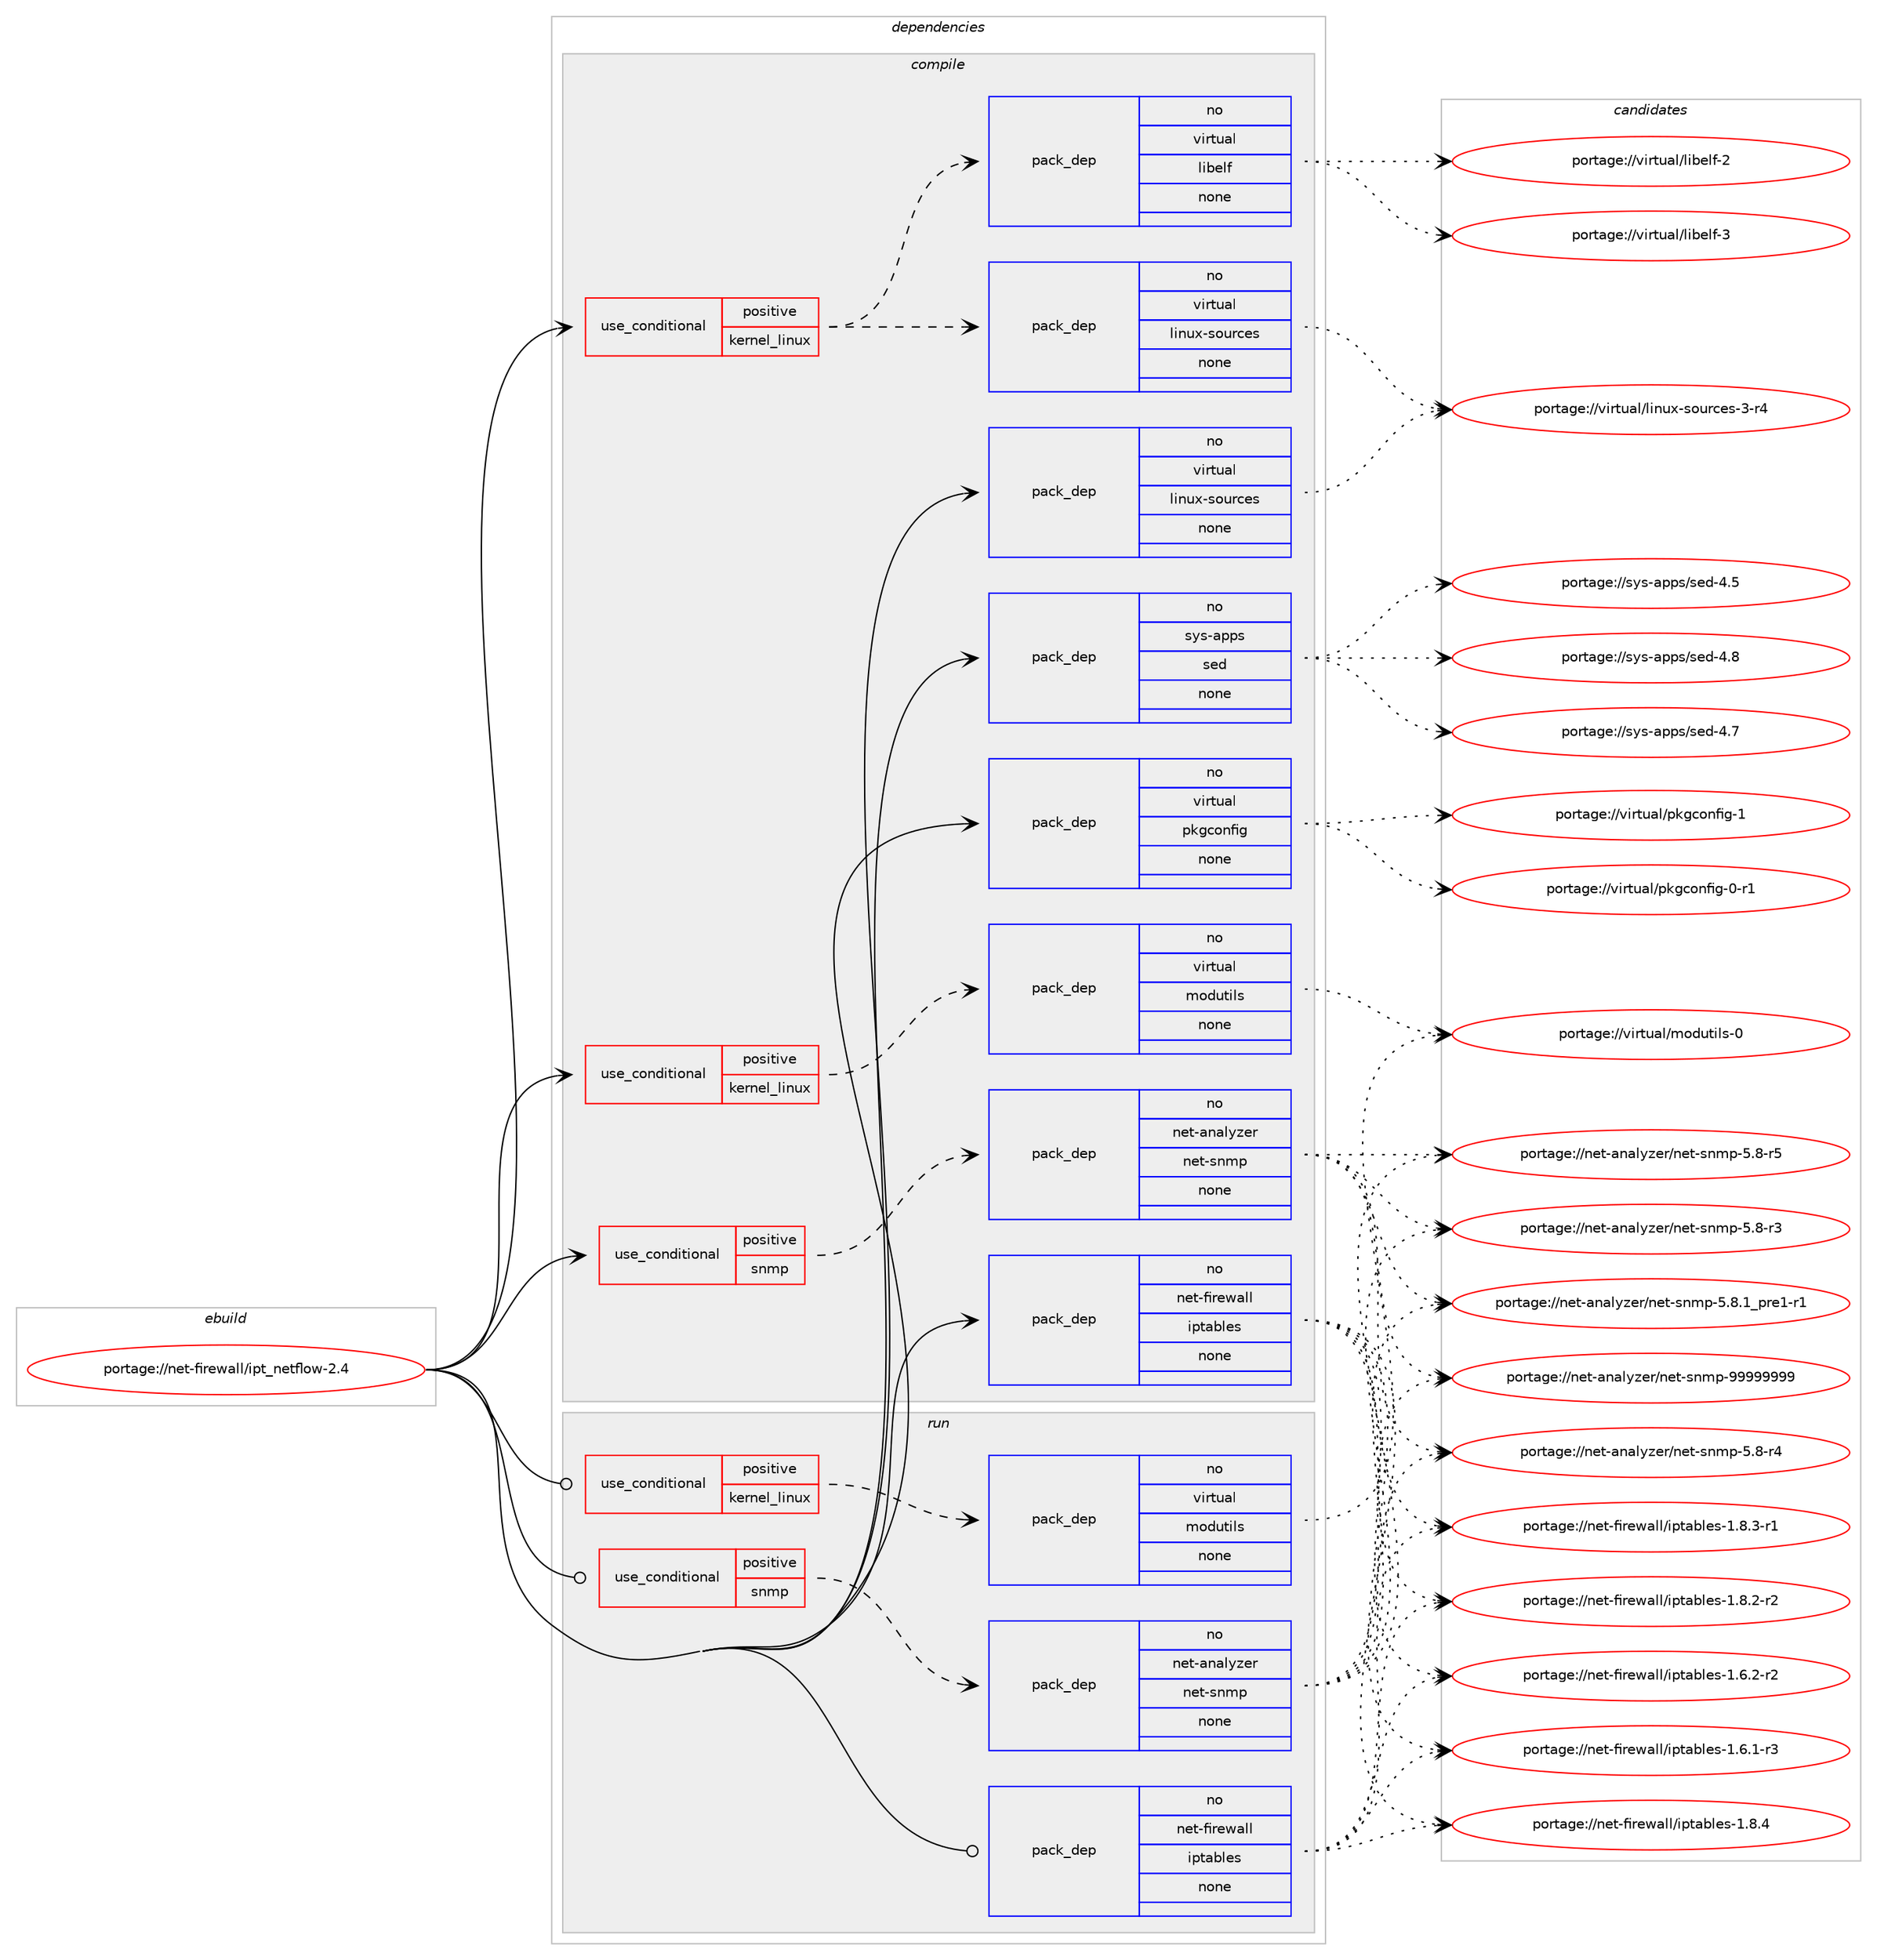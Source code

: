 digraph prolog {

# *************
# Graph options
# *************

newrank=true;
concentrate=true;
compound=true;
graph [rankdir=LR,fontname=Helvetica,fontsize=10,ranksep=1.5];#, ranksep=2.5, nodesep=0.2];
edge  [arrowhead=vee];
node  [fontname=Helvetica,fontsize=10];

# **********
# The ebuild
# **********

subgraph cluster_leftcol {
color=gray;
rank=same;
label=<<i>ebuild</i>>;
id [label="portage://net-firewall/ipt_netflow-2.4", color=red, width=4, href="../net-firewall/ipt_netflow-2.4.svg"];
}

# ****************
# The dependencies
# ****************

subgraph cluster_midcol {
color=gray;
label=<<i>dependencies</i>>;
subgraph cluster_compile {
fillcolor="#eeeeee";
style=filled;
label=<<i>compile</i>>;
subgraph cond33663 {
dependency153057 [label=<<TABLE BORDER="0" CELLBORDER="1" CELLSPACING="0" CELLPADDING="4"><TR><TD ROWSPAN="3" CELLPADDING="10">use_conditional</TD></TR><TR><TD>positive</TD></TR><TR><TD>kernel_linux</TD></TR></TABLE>>, shape=none, color=red];
subgraph pack116914 {
dependency153058 [label=<<TABLE BORDER="0" CELLBORDER="1" CELLSPACING="0" CELLPADDING="4" WIDTH="220"><TR><TD ROWSPAN="6" CELLPADDING="30">pack_dep</TD></TR><TR><TD WIDTH="110">no</TD></TR><TR><TD>virtual</TD></TR><TR><TD>linux-sources</TD></TR><TR><TD>none</TD></TR><TR><TD></TD></TR></TABLE>>, shape=none, color=blue];
}
dependency153057:e -> dependency153058:w [weight=20,style="dashed",arrowhead="vee"];
subgraph pack116915 {
dependency153059 [label=<<TABLE BORDER="0" CELLBORDER="1" CELLSPACING="0" CELLPADDING="4" WIDTH="220"><TR><TD ROWSPAN="6" CELLPADDING="30">pack_dep</TD></TR><TR><TD WIDTH="110">no</TD></TR><TR><TD>virtual</TD></TR><TR><TD>libelf</TD></TR><TR><TD>none</TD></TR><TR><TD></TD></TR></TABLE>>, shape=none, color=blue];
}
dependency153057:e -> dependency153059:w [weight=20,style="dashed",arrowhead="vee"];
}
id:e -> dependency153057:w [weight=20,style="solid",arrowhead="vee"];
subgraph cond33664 {
dependency153060 [label=<<TABLE BORDER="0" CELLBORDER="1" CELLSPACING="0" CELLPADDING="4"><TR><TD ROWSPAN="3" CELLPADDING="10">use_conditional</TD></TR><TR><TD>positive</TD></TR><TR><TD>kernel_linux</TD></TR></TABLE>>, shape=none, color=red];
subgraph pack116916 {
dependency153061 [label=<<TABLE BORDER="0" CELLBORDER="1" CELLSPACING="0" CELLPADDING="4" WIDTH="220"><TR><TD ROWSPAN="6" CELLPADDING="30">pack_dep</TD></TR><TR><TD WIDTH="110">no</TD></TR><TR><TD>virtual</TD></TR><TR><TD>modutils</TD></TR><TR><TD>none</TD></TR><TR><TD></TD></TR></TABLE>>, shape=none, color=blue];
}
dependency153060:e -> dependency153061:w [weight=20,style="dashed",arrowhead="vee"];
}
id:e -> dependency153060:w [weight=20,style="solid",arrowhead="vee"];
subgraph cond33665 {
dependency153062 [label=<<TABLE BORDER="0" CELLBORDER="1" CELLSPACING="0" CELLPADDING="4"><TR><TD ROWSPAN="3" CELLPADDING="10">use_conditional</TD></TR><TR><TD>positive</TD></TR><TR><TD>snmp</TD></TR></TABLE>>, shape=none, color=red];
subgraph pack116917 {
dependency153063 [label=<<TABLE BORDER="0" CELLBORDER="1" CELLSPACING="0" CELLPADDING="4" WIDTH="220"><TR><TD ROWSPAN="6" CELLPADDING="30">pack_dep</TD></TR><TR><TD WIDTH="110">no</TD></TR><TR><TD>net-analyzer</TD></TR><TR><TD>net-snmp</TD></TR><TR><TD>none</TD></TR><TR><TD></TD></TR></TABLE>>, shape=none, color=blue];
}
dependency153062:e -> dependency153063:w [weight=20,style="dashed",arrowhead="vee"];
}
id:e -> dependency153062:w [weight=20,style="solid",arrowhead="vee"];
subgraph pack116918 {
dependency153064 [label=<<TABLE BORDER="0" CELLBORDER="1" CELLSPACING="0" CELLPADDING="4" WIDTH="220"><TR><TD ROWSPAN="6" CELLPADDING="30">pack_dep</TD></TR><TR><TD WIDTH="110">no</TD></TR><TR><TD>net-firewall</TD></TR><TR><TD>iptables</TD></TR><TR><TD>none</TD></TR><TR><TD></TD></TR></TABLE>>, shape=none, color=blue];
}
id:e -> dependency153064:w [weight=20,style="solid",arrowhead="vee"];
subgraph pack116919 {
dependency153065 [label=<<TABLE BORDER="0" CELLBORDER="1" CELLSPACING="0" CELLPADDING="4" WIDTH="220"><TR><TD ROWSPAN="6" CELLPADDING="30">pack_dep</TD></TR><TR><TD WIDTH="110">no</TD></TR><TR><TD>sys-apps</TD></TR><TR><TD>sed</TD></TR><TR><TD>none</TD></TR><TR><TD></TD></TR></TABLE>>, shape=none, color=blue];
}
id:e -> dependency153065:w [weight=20,style="solid",arrowhead="vee"];
subgraph pack116920 {
dependency153066 [label=<<TABLE BORDER="0" CELLBORDER="1" CELLSPACING="0" CELLPADDING="4" WIDTH="220"><TR><TD ROWSPAN="6" CELLPADDING="30">pack_dep</TD></TR><TR><TD WIDTH="110">no</TD></TR><TR><TD>virtual</TD></TR><TR><TD>linux-sources</TD></TR><TR><TD>none</TD></TR><TR><TD></TD></TR></TABLE>>, shape=none, color=blue];
}
id:e -> dependency153066:w [weight=20,style="solid",arrowhead="vee"];
subgraph pack116921 {
dependency153067 [label=<<TABLE BORDER="0" CELLBORDER="1" CELLSPACING="0" CELLPADDING="4" WIDTH="220"><TR><TD ROWSPAN="6" CELLPADDING="30">pack_dep</TD></TR><TR><TD WIDTH="110">no</TD></TR><TR><TD>virtual</TD></TR><TR><TD>pkgconfig</TD></TR><TR><TD>none</TD></TR><TR><TD></TD></TR></TABLE>>, shape=none, color=blue];
}
id:e -> dependency153067:w [weight=20,style="solid",arrowhead="vee"];
}
subgraph cluster_compileandrun {
fillcolor="#eeeeee";
style=filled;
label=<<i>compile and run</i>>;
}
subgraph cluster_run {
fillcolor="#eeeeee";
style=filled;
label=<<i>run</i>>;
subgraph cond33666 {
dependency153068 [label=<<TABLE BORDER="0" CELLBORDER="1" CELLSPACING="0" CELLPADDING="4"><TR><TD ROWSPAN="3" CELLPADDING="10">use_conditional</TD></TR><TR><TD>positive</TD></TR><TR><TD>kernel_linux</TD></TR></TABLE>>, shape=none, color=red];
subgraph pack116922 {
dependency153069 [label=<<TABLE BORDER="0" CELLBORDER="1" CELLSPACING="0" CELLPADDING="4" WIDTH="220"><TR><TD ROWSPAN="6" CELLPADDING="30">pack_dep</TD></TR><TR><TD WIDTH="110">no</TD></TR><TR><TD>virtual</TD></TR><TR><TD>modutils</TD></TR><TR><TD>none</TD></TR><TR><TD></TD></TR></TABLE>>, shape=none, color=blue];
}
dependency153068:e -> dependency153069:w [weight=20,style="dashed",arrowhead="vee"];
}
id:e -> dependency153068:w [weight=20,style="solid",arrowhead="odot"];
subgraph cond33667 {
dependency153070 [label=<<TABLE BORDER="0" CELLBORDER="1" CELLSPACING="0" CELLPADDING="4"><TR><TD ROWSPAN="3" CELLPADDING="10">use_conditional</TD></TR><TR><TD>positive</TD></TR><TR><TD>snmp</TD></TR></TABLE>>, shape=none, color=red];
subgraph pack116923 {
dependency153071 [label=<<TABLE BORDER="0" CELLBORDER="1" CELLSPACING="0" CELLPADDING="4" WIDTH="220"><TR><TD ROWSPAN="6" CELLPADDING="30">pack_dep</TD></TR><TR><TD WIDTH="110">no</TD></TR><TR><TD>net-analyzer</TD></TR><TR><TD>net-snmp</TD></TR><TR><TD>none</TD></TR><TR><TD></TD></TR></TABLE>>, shape=none, color=blue];
}
dependency153070:e -> dependency153071:w [weight=20,style="dashed",arrowhead="vee"];
}
id:e -> dependency153070:w [weight=20,style="solid",arrowhead="odot"];
subgraph pack116924 {
dependency153072 [label=<<TABLE BORDER="0" CELLBORDER="1" CELLSPACING="0" CELLPADDING="4" WIDTH="220"><TR><TD ROWSPAN="6" CELLPADDING="30">pack_dep</TD></TR><TR><TD WIDTH="110">no</TD></TR><TR><TD>net-firewall</TD></TR><TR><TD>iptables</TD></TR><TR><TD>none</TD></TR><TR><TD></TD></TR></TABLE>>, shape=none, color=blue];
}
id:e -> dependency153072:w [weight=20,style="solid",arrowhead="odot"];
}
}

# **************
# The candidates
# **************

subgraph cluster_choices {
rank=same;
color=gray;
label=<<i>candidates</i>>;

subgraph choice116914 {
color=black;
nodesep=1;
choice1181051141161179710847108105110117120451151111171149910111545514511452 [label="portage://virtual/linux-sources-3-r4", color=red, width=4,href="../virtual/linux-sources-3-r4.svg"];
dependency153058:e -> choice1181051141161179710847108105110117120451151111171149910111545514511452:w [style=dotted,weight="100"];
}
subgraph choice116915 {
color=black;
nodesep=1;
choice1181051141161179710847108105981011081024551 [label="portage://virtual/libelf-3", color=red, width=4,href="../virtual/libelf-3.svg"];
choice1181051141161179710847108105981011081024550 [label="portage://virtual/libelf-2", color=red, width=4,href="../virtual/libelf-2.svg"];
dependency153059:e -> choice1181051141161179710847108105981011081024551:w [style=dotted,weight="100"];
dependency153059:e -> choice1181051141161179710847108105981011081024550:w [style=dotted,weight="100"];
}
subgraph choice116916 {
color=black;
nodesep=1;
choice11810511411611797108471091111001171161051081154548 [label="portage://virtual/modutils-0", color=red, width=4,href="../virtual/modutils-0.svg"];
dependency153061:e -> choice11810511411611797108471091111001171161051081154548:w [style=dotted,weight="100"];
}
subgraph choice116917 {
color=black;
nodesep=1;
choice1101011164597110971081211221011144711010111645115110109112455757575757575757 [label="portage://net-analyzer/net-snmp-99999999", color=red, width=4,href="../net-analyzer/net-snmp-99999999.svg"];
choice110101116459711097108121122101114471101011164511511010911245534656464995112114101494511449 [label="portage://net-analyzer/net-snmp-5.8.1_pre1-r1", color=red, width=4,href="../net-analyzer/net-snmp-5.8.1_pre1-r1.svg"];
choice1101011164597110971081211221011144711010111645115110109112455346564511453 [label="portage://net-analyzer/net-snmp-5.8-r5", color=red, width=4,href="../net-analyzer/net-snmp-5.8-r5.svg"];
choice1101011164597110971081211221011144711010111645115110109112455346564511452 [label="portage://net-analyzer/net-snmp-5.8-r4", color=red, width=4,href="../net-analyzer/net-snmp-5.8-r4.svg"];
choice1101011164597110971081211221011144711010111645115110109112455346564511451 [label="portage://net-analyzer/net-snmp-5.8-r3", color=red, width=4,href="../net-analyzer/net-snmp-5.8-r3.svg"];
dependency153063:e -> choice1101011164597110971081211221011144711010111645115110109112455757575757575757:w [style=dotted,weight="100"];
dependency153063:e -> choice110101116459711097108121122101114471101011164511511010911245534656464995112114101494511449:w [style=dotted,weight="100"];
dependency153063:e -> choice1101011164597110971081211221011144711010111645115110109112455346564511453:w [style=dotted,weight="100"];
dependency153063:e -> choice1101011164597110971081211221011144711010111645115110109112455346564511452:w [style=dotted,weight="100"];
dependency153063:e -> choice1101011164597110971081211221011144711010111645115110109112455346564511451:w [style=dotted,weight="100"];
}
subgraph choice116918 {
color=black;
nodesep=1;
choice1101011164510210511410111997108108471051121169798108101115454946564652 [label="portage://net-firewall/iptables-1.8.4", color=red, width=4,href="../net-firewall/iptables-1.8.4.svg"];
choice11010111645102105114101119971081084710511211697981081011154549465646514511449 [label="portage://net-firewall/iptables-1.8.3-r1", color=red, width=4,href="../net-firewall/iptables-1.8.3-r1.svg"];
choice11010111645102105114101119971081084710511211697981081011154549465646504511450 [label="portage://net-firewall/iptables-1.8.2-r2", color=red, width=4,href="../net-firewall/iptables-1.8.2-r2.svg"];
choice11010111645102105114101119971081084710511211697981081011154549465446504511450 [label="portage://net-firewall/iptables-1.6.2-r2", color=red, width=4,href="../net-firewall/iptables-1.6.2-r2.svg"];
choice11010111645102105114101119971081084710511211697981081011154549465446494511451 [label="portage://net-firewall/iptables-1.6.1-r3", color=red, width=4,href="../net-firewall/iptables-1.6.1-r3.svg"];
dependency153064:e -> choice1101011164510210511410111997108108471051121169798108101115454946564652:w [style=dotted,weight="100"];
dependency153064:e -> choice11010111645102105114101119971081084710511211697981081011154549465646514511449:w [style=dotted,weight="100"];
dependency153064:e -> choice11010111645102105114101119971081084710511211697981081011154549465646504511450:w [style=dotted,weight="100"];
dependency153064:e -> choice11010111645102105114101119971081084710511211697981081011154549465446504511450:w [style=dotted,weight="100"];
dependency153064:e -> choice11010111645102105114101119971081084710511211697981081011154549465446494511451:w [style=dotted,weight="100"];
}
subgraph choice116919 {
color=black;
nodesep=1;
choice11512111545971121121154711510110045524656 [label="portage://sys-apps/sed-4.8", color=red, width=4,href="../sys-apps/sed-4.8.svg"];
choice11512111545971121121154711510110045524655 [label="portage://sys-apps/sed-4.7", color=red, width=4,href="../sys-apps/sed-4.7.svg"];
choice11512111545971121121154711510110045524653 [label="portage://sys-apps/sed-4.5", color=red, width=4,href="../sys-apps/sed-4.5.svg"];
dependency153065:e -> choice11512111545971121121154711510110045524656:w [style=dotted,weight="100"];
dependency153065:e -> choice11512111545971121121154711510110045524655:w [style=dotted,weight="100"];
dependency153065:e -> choice11512111545971121121154711510110045524653:w [style=dotted,weight="100"];
}
subgraph choice116920 {
color=black;
nodesep=1;
choice1181051141161179710847108105110117120451151111171149910111545514511452 [label="portage://virtual/linux-sources-3-r4", color=red, width=4,href="../virtual/linux-sources-3-r4.svg"];
dependency153066:e -> choice1181051141161179710847108105110117120451151111171149910111545514511452:w [style=dotted,weight="100"];
}
subgraph choice116921 {
color=black;
nodesep=1;
choice1181051141161179710847112107103991111101021051034549 [label="portage://virtual/pkgconfig-1", color=red, width=4,href="../virtual/pkgconfig-1.svg"];
choice11810511411611797108471121071039911111010210510345484511449 [label="portage://virtual/pkgconfig-0-r1", color=red, width=4,href="../virtual/pkgconfig-0-r1.svg"];
dependency153067:e -> choice1181051141161179710847112107103991111101021051034549:w [style=dotted,weight="100"];
dependency153067:e -> choice11810511411611797108471121071039911111010210510345484511449:w [style=dotted,weight="100"];
}
subgraph choice116922 {
color=black;
nodesep=1;
choice11810511411611797108471091111001171161051081154548 [label="portage://virtual/modutils-0", color=red, width=4,href="../virtual/modutils-0.svg"];
dependency153069:e -> choice11810511411611797108471091111001171161051081154548:w [style=dotted,weight="100"];
}
subgraph choice116923 {
color=black;
nodesep=1;
choice1101011164597110971081211221011144711010111645115110109112455757575757575757 [label="portage://net-analyzer/net-snmp-99999999", color=red, width=4,href="../net-analyzer/net-snmp-99999999.svg"];
choice110101116459711097108121122101114471101011164511511010911245534656464995112114101494511449 [label="portage://net-analyzer/net-snmp-5.8.1_pre1-r1", color=red, width=4,href="../net-analyzer/net-snmp-5.8.1_pre1-r1.svg"];
choice1101011164597110971081211221011144711010111645115110109112455346564511453 [label="portage://net-analyzer/net-snmp-5.8-r5", color=red, width=4,href="../net-analyzer/net-snmp-5.8-r5.svg"];
choice1101011164597110971081211221011144711010111645115110109112455346564511452 [label="portage://net-analyzer/net-snmp-5.8-r4", color=red, width=4,href="../net-analyzer/net-snmp-5.8-r4.svg"];
choice1101011164597110971081211221011144711010111645115110109112455346564511451 [label="portage://net-analyzer/net-snmp-5.8-r3", color=red, width=4,href="../net-analyzer/net-snmp-5.8-r3.svg"];
dependency153071:e -> choice1101011164597110971081211221011144711010111645115110109112455757575757575757:w [style=dotted,weight="100"];
dependency153071:e -> choice110101116459711097108121122101114471101011164511511010911245534656464995112114101494511449:w [style=dotted,weight="100"];
dependency153071:e -> choice1101011164597110971081211221011144711010111645115110109112455346564511453:w [style=dotted,weight="100"];
dependency153071:e -> choice1101011164597110971081211221011144711010111645115110109112455346564511452:w [style=dotted,weight="100"];
dependency153071:e -> choice1101011164597110971081211221011144711010111645115110109112455346564511451:w [style=dotted,weight="100"];
}
subgraph choice116924 {
color=black;
nodesep=1;
choice1101011164510210511410111997108108471051121169798108101115454946564652 [label="portage://net-firewall/iptables-1.8.4", color=red, width=4,href="../net-firewall/iptables-1.8.4.svg"];
choice11010111645102105114101119971081084710511211697981081011154549465646514511449 [label="portage://net-firewall/iptables-1.8.3-r1", color=red, width=4,href="../net-firewall/iptables-1.8.3-r1.svg"];
choice11010111645102105114101119971081084710511211697981081011154549465646504511450 [label="portage://net-firewall/iptables-1.8.2-r2", color=red, width=4,href="../net-firewall/iptables-1.8.2-r2.svg"];
choice11010111645102105114101119971081084710511211697981081011154549465446504511450 [label="portage://net-firewall/iptables-1.6.2-r2", color=red, width=4,href="../net-firewall/iptables-1.6.2-r2.svg"];
choice11010111645102105114101119971081084710511211697981081011154549465446494511451 [label="portage://net-firewall/iptables-1.6.1-r3", color=red, width=4,href="../net-firewall/iptables-1.6.1-r3.svg"];
dependency153072:e -> choice1101011164510210511410111997108108471051121169798108101115454946564652:w [style=dotted,weight="100"];
dependency153072:e -> choice11010111645102105114101119971081084710511211697981081011154549465646514511449:w [style=dotted,weight="100"];
dependency153072:e -> choice11010111645102105114101119971081084710511211697981081011154549465646504511450:w [style=dotted,weight="100"];
dependency153072:e -> choice11010111645102105114101119971081084710511211697981081011154549465446504511450:w [style=dotted,weight="100"];
dependency153072:e -> choice11010111645102105114101119971081084710511211697981081011154549465446494511451:w [style=dotted,weight="100"];
}
}

}
